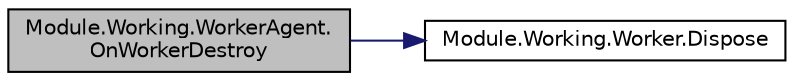 digraph "Module.Working.WorkerAgent.OnWorkerDestroy"
{
 // LATEX_PDF_SIZE
  edge [fontname="Helvetica",fontsize="10",labelfontname="Helvetica",labelfontsize="10"];
  node [fontname="Helvetica",fontsize="10",shape=record];
  rankdir="LR";
  Node1 [label="Module.Working.WorkerAgent.\lOnWorkerDestroy",height=0.2,width=0.4,color="black", fillcolor="grey75", style="filled", fontcolor="black",tooltip=" "];
  Node1 -> Node2 [color="midnightblue",fontsize="10",style="solid",fontname="Helvetica"];
  Node2 [label="Module.Working.Worker.Dispose",height=0.2,width=0.4,color="black", fillcolor="white", style="filled",URL="$classModule_1_1Working_1_1Worker.html#ad2455ba9875647171151f68bf0d8e352",tooltip=" "];
}

